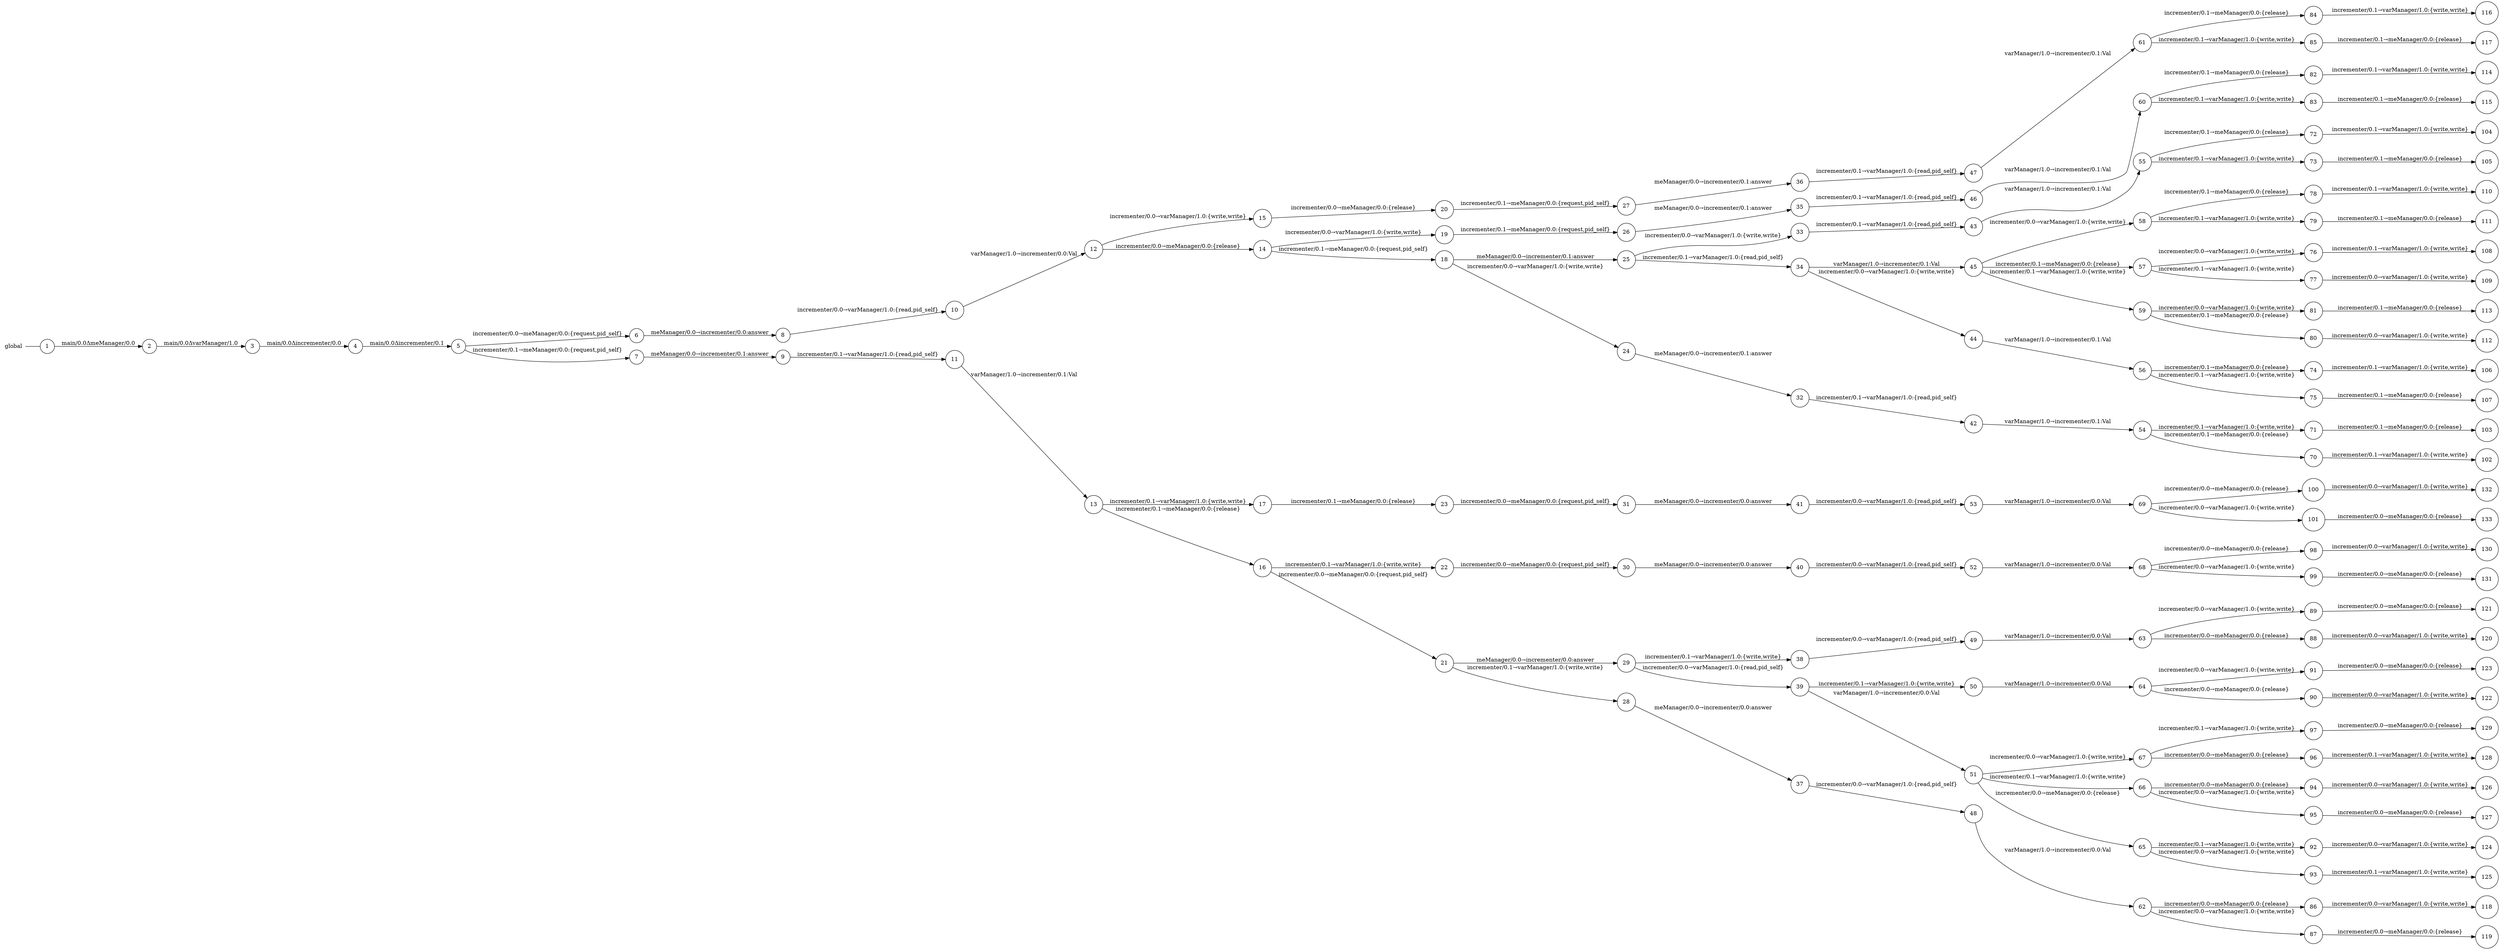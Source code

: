digraph global {
	rankdir="LR";
	n_0 [label="global", shape="plaintext"];
	n_1 [id="33", shape=circle, label="33"];
	n_2 [id="34", shape=circle, label="34"];
	n_3 [id="20", shape=circle, label="20"];
	n_4 [id="58", shape=circle, label="58"];
	n_5 [id="119", shape=circle, label="119"];
	n_6 [id="129", shape=circle, label="129"];
	n_7 [id="57", shape=circle, label="57"];
	n_8 [id="98", shape=circle, label="98"];
	n_9 [id="91", shape=circle, label="91"];
	n_10 [id="78", shape=circle, label="78"];
	n_11 [id="102", shape=circle, label="102"];
	n_12 [id="27", shape=circle, label="27"];
	n_13 [id="118", shape=circle, label="118"];
	n_14 [id="114", shape=circle, label="114"];
	n_15 [id="89", shape=circle, label="89"];
	n_16 [id="47", shape=circle, label="47"];
	n_17 [id="29", shape=circle, label="29"];
	n_18 [id="23", shape=circle, label="23"];
	n_19 [id="110", shape=circle, label="110"];
	n_20 [id="72", shape=circle, label="72"];
	n_21 [id="122", shape=circle, label="122"];
	n_22 [id="55", shape=circle, label="55"];
	n_23 [id="82", shape=circle, label="82"];
	n_24 [id="117", shape=circle, label="117"];
	n_25 [id="25", shape=circle, label="25"];
	n_26 [id="120", shape=circle, label="120"];
	n_27 [id="68", shape=circle, label="68"];
	n_28 [id="83", shape=circle, label="83"];
	n_29 [id="36", shape=circle, label="36"];
	n_30 [id="94", shape=circle, label="94"];
	n_31 [id="84", shape=circle, label="84"];
	n_32 [id="5", shape=circle, label="5"];
	n_33 [id="81", shape=circle, label="81"];
	n_34 [id="74", shape=circle, label="74"];
	n_35 [id="92", shape=circle, label="92"];
	n_36 [id="63", shape=circle, label="63"];
	n_37 [id="28", shape=circle, label="28"];
	n_38 [id="64", shape=circle, label="64"];
	n_39 [id="86", shape=circle, label="86"];
	n_40 [id="15", shape=circle, label="15"];
	n_41 [id="87", shape=circle, label="87"];
	n_42 [id="42", shape=circle, label="42"];
	n_43 [id="19", shape=circle, label="19"];
	n_44 [id="12", shape=circle, label="12"];
	n_45 [id="11", shape=circle, label="11"];
	n_46 [id="116", shape=circle, label="116"];
	n_47 [id="112", shape=circle, label="112"];
	n_48 [id="99", shape=circle, label="99"];
	n_49 [id="17", shape=circle, label="17"];
	n_50 [id="53", shape=circle, label="53"];
	n_51 [id="50", shape=circle, label="50"];
	n_52 [id="62", shape=circle, label="62"];
	n_53 [id="67", shape=circle, label="67"];
	n_54 [id="54", shape=circle, label="54"];
	n_55 [id="18", shape=circle, label="18"];
	n_56 [id="61", shape=circle, label="61"];
	n_57 [id="113", shape=circle, label="113"];
	n_58 [id="37", shape=circle, label="37"];
	n_59 [id="80", shape=circle, label="80"];
	n_60 [id="51", shape=circle, label="51"];
	n_61 [id="14", shape=circle, label="14"];
	n_62 [id="66", shape=circle, label="66"];
	n_63 [id="93", shape=circle, label="93"];
	n_64 [id="132", shape=circle, label="132"];
	n_65 [id="100", shape=circle, label="100"];
	n_66 [id="6", shape=circle, label="6"];
	n_67 [id="126", shape=circle, label="126"];
	n_68 [id="38", shape=circle, label="38"];
	n_69 [id="13", shape=circle, label="13"];
	n_70 [id="24", shape=circle, label="24"];
	n_71 [id="10", shape=circle, label="10"];
	n_72 [id="79", shape=circle, label="79"];
	n_73 [id="43", shape=circle, label="43"];
	n_74 [id="30", shape=circle, label="30"];
	n_75 [id="71", shape=circle, label="71"];
	n_76 [id="59", shape=circle, label="59"];
	n_77 [id="40", shape=circle, label="40"];
	n_78 [id="22", shape=circle, label="22"];
	n_79 [id="105", shape=circle, label="105"];
	n_80 [id="106", shape=circle, label="106"];
	n_81 [id="101", shape=circle, label="101"];
	n_82 [id="65", shape=circle, label="65"];
	n_83 [id="73", shape=circle, label="73"];
	n_84 [id="131", shape=circle, label="131"];
	n_85 [id="39", shape=circle, label="39"];
	n_86 [id="123", shape=circle, label="123"];
	n_87 [id="108", shape=circle, label="108"];
	n_88 [id="60", shape=circle, label="60"];
	n_89 [id="1", shape=circle, label="1"];
	n_0 -> n_89 [arrowhead=none];
	n_90 [id="115", shape=circle, label="115"];
	n_91 [id="45", shape=circle, label="45"];
	n_92 [id="26", shape=circle, label="26"];
	n_93 [id="133", shape=circle, label="133"];
	n_94 [id="76", shape=circle, label="76"];
	n_95 [id="9", shape=circle, label="9"];
	n_96 [id="2", shape=circle, label="2"];
	n_97 [id="104", shape=circle, label="104"];
	n_98 [id="97", shape=circle, label="97"];
	n_99 [id="21", shape=circle, label="21"];
	n_100 [id="127", shape=circle, label="127"];
	n_101 [id="107", shape=circle, label="107"];
	n_102 [id="44", shape=circle, label="44"];
	n_103 [id="69", shape=circle, label="69"];
	n_104 [id="46", shape=circle, label="46"];
	n_105 [id="95", shape=circle, label="95"];
	n_106 [id="77", shape=circle, label="77"];
	n_107 [id="8", shape=circle, label="8"];
	n_108 [id="96", shape=circle, label="96"];
	n_109 [id="124", shape=circle, label="124"];
	n_110 [id="48", shape=circle, label="48"];
	n_111 [id="88", shape=circle, label="88"];
	n_112 [id="109", shape=circle, label="109"];
	n_113 [id="130", shape=circle, label="130"];
	n_114 [id="103", shape=circle, label="103"];
	n_115 [id="128", shape=circle, label="128"];
	n_116 [id="4", shape=circle, label="4"];
	n_117 [id="70", shape=circle, label="70"];
	n_118 [id="35", shape=circle, label="35"];
	n_119 [id="121", shape=circle, label="121"];
	n_120 [id="31", shape=circle, label="31"];
	n_121 [id="32", shape=circle, label="32"];
	n_122 [id="85", shape=circle, label="85"];
	n_123 [id="41", shape=circle, label="41"];
	n_124 [id="7", shape=circle, label="7"];
	n_125 [id="90", shape=circle, label="90"];
	n_126 [id="75", shape=circle, label="75"];
	n_127 [id="3", shape=circle, label="3"];
	n_128 [id="52", shape=circle, label="52"];
	n_129 [id="56", shape=circle, label="56"];
	n_130 [id="125", shape=circle, label="125"];
	n_131 [id="49", shape=circle, label="49"];
	n_132 [id="111", shape=circle, label="111"];
	n_133 [id="16", shape=circle, label="16"];

	n_33 -> n_57 [id="[$e|111]", label="incrementer/0.1→meManager/0.0:{release}"];
	n_133 -> n_78 [id="[$e|20]", label="incrementer/0.1→varManager/1.0:{write,write}"];
	n_60 -> n_62 [id="[$e|64]", label="incrementer/0.1→varManager/1.0:{write,write}"];
	n_96 -> n_127 [id="[$e|1]", label="main/0.0ΔvarManager/1.0"];
	n_63 -> n_130 [id="[$e|123]", label="incrementer/0.1→varManager/1.0:{write,write}"];
	n_78 -> n_74 [id="[$e|28]", label="incrementer/0.0→meManager/0.0:{request,pid_self}"];
	n_17 -> n_85 [id="[$e|37]", label="incrementer/0.0→varManager/1.0:{read,pid_self}"];
	n_99 -> n_37 [id="[$e|26]", label="incrementer/0.1→varManager/1.0:{write,write}"];
	n_121 -> n_42 [id="[$e|40]", label="incrementer/0.1→varManager/1.0:{read,pid_self}"];
	n_99 -> n_17 [id="[$e|27]", label="meManager/0.0→incrementer/0.0:answer"];
	n_92 -> n_118 [id="[$e|33]", label="meManager/0.0→incrementer/0.1:answer"];
	n_83 -> n_79 [id="[$e|103]", label="incrementer/0.1→meManager/0.0:{release}"];
	n_27 -> n_8 [id="[$e|96]", label="incrementer/0.0→meManager/0.0:{release}"];
	n_44 -> n_40 [id="[$e|13]", label="incrementer/0.0→varManager/1.0:{write,write}"];
	n_108 -> n_115 [id="[$e|126]", label="incrementer/0.1→varManager/1.0:{write,write}"];
	n_23 -> n_14 [id="[$e|112]", label="incrementer/0.1→varManager/1.0:{write,write}"];
	n_36 -> n_111 [id="[$e|86]", label="incrementer/0.0→meManager/0.0:{release}"];
	n_54 -> n_117 [id="[$e|68]", label="incrementer/0.1→meManager/0.0:{release}"];
	n_17 -> n_68 [id="[$e|36]", label="incrementer/0.1→varManager/1.0:{write,write}"];
	n_111 -> n_26 [id="[$e|118]", label="incrementer/0.0→varManager/1.0:{write,write}"];
	n_55 -> n_25 [id="[$e|23]", label="meManager/0.0→incrementer/0.1:answer"];
	n_81 -> n_93 [id="[$e|131]", label="incrementer/0.0→meManager/0.0:{release}"];
	n_12 -> n_29 [id="[$e|34]", label="meManager/0.0→incrementer/0.1:answer"];
	n_34 -> n_80 [id="[$e|104]", label="incrementer/0.1→varManager/1.0:{write,write}"];
	n_38 -> n_9 [id="[$e|89]", label="incrementer/0.0→varManager/1.0:{write,write}"];
	n_88 -> n_23 [id="[$e|80]", label="incrementer/0.1→meManager/0.0:{release}"];
	n_95 -> n_45 [id="[$e|9]", label="incrementer/0.1→varManager/1.0:{read,pid_self}"];
	n_59 -> n_47 [id="[$e|110]", label="incrementer/0.0→varManager/1.0:{write,write}"];
	n_107 -> n_71 [id="[$e|8]", label="incrementer/0.0→varManager/1.0:{read,pid_self}"];
	n_94 -> n_87 [id="[$e|106]", label="incrementer/0.1→varManager/1.0:{write,write}"];
	n_103 -> n_65 [id="[$e|98]", label="incrementer/0.0→meManager/0.0:{release}"];
	n_91 -> n_7 [id="[$e|55]", label="incrementer/0.1→meManager/0.0:{release}"];
	n_131 -> n_36 [id="[$e|61]", label="varManager/1.0→incrementer/0.0:Val"];
	n_127 -> n_116 [id="[$e|2]", label="main/0.0Δincrementer/0.0"];
	n_22 -> n_83 [id="[$e|71]", label="incrementer/0.1→varManager/1.0:{write,write}"];
	n_88 -> n_28 [id="[$e|81]", label="incrementer/0.1→varManager/1.0:{write,write}"];
	n_56 -> n_122 [id="[$e|83]", label="incrementer/0.1→varManager/1.0:{write,write}"];
	n_126 -> n_101 [id="[$e|105]", label="incrementer/0.1→meManager/0.0:{release}"];
	n_72 -> n_132 [id="[$e|109]", label="incrementer/0.1→meManager/0.0:{release}"];
	n_53 -> n_98 [id="[$e|95]", label="incrementer/0.1→varManager/1.0:{write,write}"];
	n_7 -> n_106 [id="[$e|75]", label="incrementer/0.1→varManager/1.0:{write,write}"];
	n_118 -> n_104 [id="[$e|44]", label="incrementer/0.1→varManager/1.0:{read,pid_self}"];
	n_102 -> n_129 [id="[$e|54]", label="varManager/1.0→incrementer/0.1:Val"];
	n_66 -> n_107 [id="[$e|6]", label="meManager/0.0→incrementer/0.0:answer"];
	n_76 -> n_33 [id="[$e|79]", label="incrementer/0.0→varManager/1.0:{write,write}"];
	n_25 -> n_2 [id="[$e|32]", label="incrementer/0.1→varManager/1.0:{read,pid_self}"];
	n_76 -> n_59 [id="[$e|78]", label="incrementer/0.1→meManager/0.0:{release}"];
	n_65 -> n_64 [id="[$e|130]", label="incrementer/0.0→varManager/1.0:{write,write}"];
	n_129 -> n_126 [id="[$e|73]", label="incrementer/0.1→varManager/1.0:{write,write}"];
	n_104 -> n_88 [id="[$e|58]", label="varManager/1.0→incrementer/0.1:Val"];
	n_25 -> n_1 [id="[$e|31]", label="incrementer/0.0→varManager/1.0:{write,write}"];
	n_77 -> n_128 [id="[$e|50]", label="incrementer/0.0→varManager/1.0:{read,pid_self}"];
	n_36 -> n_15 [id="[$e|87]", label="incrementer/0.0→varManager/1.0:{write,write}"];
	n_50 -> n_103 [id="[$e|67]", label="varManager/1.0→incrementer/0.0:Val"];
	n_85 -> n_60 [id="[$e|49]", label="varManager/1.0→incrementer/0.0:Val"];
	n_116 -> n_32 [id="[$e|3]", label="main/0.0Δincrementer/0.1"];
	n_89 -> n_96 [id="[$e|0]", label="main/0.0ΔmeManager/0.0"];
	n_54 -> n_75 [id="[$e|69]", label="incrementer/0.1→varManager/1.0:{write,write}"];
	n_45 -> n_69 [id="[$e|11]", label="varManager/1.0→incrementer/0.1:Val"];
	n_37 -> n_58 [id="[$e|35]", label="meManager/0.0→incrementer/0.0:answer"];
	n_16 -> n_56 [id="[$e|59]", label="varManager/1.0→incrementer/0.1:Val"];
	n_60 -> n_82 [id="[$e|63]", label="incrementer/0.0→meManager/0.0:{release}"];
	n_41 -> n_5 [id="[$e|117]", label="incrementer/0.0→meManager/0.0:{release}"];
	n_9 -> n_86 [id="[$e|121]", label="incrementer/0.0→meManager/0.0:{release}"];
	n_42 -> n_54 [id="[$e|52]", label="varManager/1.0→incrementer/0.1:Val"];
	n_122 -> n_24 [id="[$e|115]", label="incrementer/0.1→meManager/0.0:{release}"];
	n_70 -> n_121 [id="[$e|30]", label="meManager/0.0→incrementer/0.1:answer"];
	n_8 -> n_113 [id="[$e|128]", label="incrementer/0.0→varManager/1.0:{write,write}"];
	n_31 -> n_46 [id="[$e|114]", label="incrementer/0.1→varManager/1.0:{write,write}"];
	n_128 -> n_27 [id="[$e|66]", label="varManager/1.0→incrementer/0.0:Val"];
	n_68 -> n_131 [id="[$e|47]", label="incrementer/0.0→varManager/1.0:{read,pid_self}"];
	n_61 -> n_43 [id="[$e|17]", label="incrementer/0.0→varManager/1.0:{write,write}"];
	n_27 -> n_48 [id="[$e|97]", label="incrementer/0.0→varManager/1.0:{write,write}"];
	n_69 -> n_49 [id="[$e|15]", label="incrementer/0.1→varManager/1.0:{write,write}"];
	n_103 -> n_81 [id="[$e|99]", label="incrementer/0.0→varManager/1.0:{write,write}"];
	n_32 -> n_66 [id="[$e|4]", label="incrementer/0.0→meManager/0.0:{request,pid_self}"];
	n_52 -> n_41 [id="[$e|85]", label="incrementer/0.0→varManager/1.0:{write,write}"];
	n_105 -> n_100 [id="[$e|125]", label="incrementer/0.0→meManager/0.0:{release}"];
	n_129 -> n_34 [id="[$e|72]", label="incrementer/0.1→meManager/0.0:{release}"];
	n_60 -> n_53 [id="[$e|65]", label="incrementer/0.0→varManager/1.0:{write,write}"];
	n_3 -> n_12 [id="[$e|25]", label="incrementer/0.1→meManager/0.0:{request,pid_self}"];
	n_56 -> n_31 [id="[$e|82]", label="incrementer/0.1→meManager/0.0:{release}"];
	n_43 -> n_92 [id="[$e|24]", label="incrementer/0.1→meManager/0.0:{request,pid_self}"];
	n_53 -> n_108 [id="[$e|94]", label="incrementer/0.0→meManager/0.0:{release}"];
	n_62 -> n_30 [id="[$e|92]", label="incrementer/0.0→meManager/0.0:{release}"];
	n_35 -> n_109 [id="[$e|122]", label="incrementer/0.0→varManager/1.0:{write,write}"];
	n_1 -> n_73 [id="[$e|41]", label="incrementer/0.1→varManager/1.0:{read,pid_self}"];
	n_110 -> n_52 [id="[$e|60]", label="varManager/1.0→incrementer/0.0:Val"];
	n_123 -> n_50 [id="[$e|51]", label="incrementer/0.0→varManager/1.0:{read,pid_self}"];
	n_39 -> n_13 [id="[$e|116]", label="incrementer/0.0→varManager/1.0:{write,write}"];
	n_38 -> n_125 [id="[$e|88]", label="incrementer/0.0→meManager/0.0:{release}"];
	n_4 -> n_72 [id="[$e|77]", label="incrementer/0.1→varManager/1.0:{write,write}"];
	n_62 -> n_105 [id="[$e|93]", label="incrementer/0.0→varManager/1.0:{write,write}"];
	n_82 -> n_35 [id="[$e|90]", label="incrementer/0.1→varManager/1.0:{write,write}"];
	n_29 -> n_16 [id="[$e|45]", label="incrementer/0.1→varManager/1.0:{read,pid_self}"];
	n_18 -> n_120 [id="[$e|29]", label="incrementer/0.0→meManager/0.0:{request,pid_self}"];
	n_91 -> n_4 [id="[$e|56]", label="incrementer/0.0→varManager/1.0:{write,write}"];
	n_20 -> n_97 [id="[$e|102]", label="incrementer/0.1→varManager/1.0:{write,write}"];
	n_61 -> n_55 [id="[$e|16]", label="incrementer/0.1→meManager/0.0:{request,pid_self}"];
	n_51 -> n_38 [id="[$e|62]", label="varManager/1.0→incrementer/0.0:Val"];
	n_40 -> n_3 [id="[$e|18]", label="incrementer/0.0→meManager/0.0:{release}"];
	n_75 -> n_114 [id="[$e|101]", label="incrementer/0.1→meManager/0.0:{release}"];
	n_117 -> n_11 [id="[$e|100]", label="incrementer/0.1→varManager/1.0:{write,write}"];
	n_32 -> n_124 [id="[$e|5]", label="incrementer/0.1→meManager/0.0:{request,pid_self}"];
	n_10 -> n_19 [id="[$e|108]", label="incrementer/0.1→varManager/1.0:{write,write}"];
	n_85 -> n_51 [id="[$e|48]", label="incrementer/0.1→varManager/1.0:{write,write}"];
	n_69 -> n_133 [id="[$e|14]", label="incrementer/0.1→meManager/0.0:{release}"];
	n_125 -> n_21 [id="[$e|120]", label="incrementer/0.0→varManager/1.0:{write,write}"];
	n_106 -> n_112 [id="[$e|107]", label="incrementer/0.0→varManager/1.0:{write,write}"];
	n_58 -> n_110 [id="[$e|46]", label="incrementer/0.0→varManager/1.0:{read,pid_self}"];
	n_98 -> n_6 [id="[$e|127]", label="incrementer/0.0→meManager/0.0:{release}"];
	n_4 -> n_10 [id="[$e|76]", label="incrementer/0.1→meManager/0.0:{release}"];
	n_2 -> n_102 [id="[$e|42]", label="incrementer/0.0→varManager/1.0:{write,write}"];
	n_49 -> n_18 [id="[$e|21]", label="incrementer/0.1→meManager/0.0:{release}"];
	n_15 -> n_119 [id="[$e|119]", label="incrementer/0.0→meManager/0.0:{release}"];
	n_52 -> n_39 [id="[$e|84]", label="incrementer/0.0→meManager/0.0:{release}"];
	n_22 -> n_20 [id="[$e|70]", label="incrementer/0.1→meManager/0.0:{release}"];
	n_91 -> n_76 [id="[$e|57]", label="incrementer/0.1→varManager/1.0:{write,write}"];
	n_82 -> n_63 [id="[$e|91]", label="incrementer/0.0→varManager/1.0:{write,write}"];
	n_55 -> n_70 [id="[$e|22]", label="incrementer/0.0→varManager/1.0:{write,write}"];
	n_44 -> n_61 [id="[$e|12]", label="incrementer/0.0→meManager/0.0:{release}"];
	n_124 -> n_95 [id="[$e|7]", label="meManager/0.0→incrementer/0.1:answer"];
	n_48 -> n_84 [id="[$e|129]", label="incrementer/0.0→meManager/0.0:{release}"];
	n_74 -> n_77 [id="[$e|38]", label="meManager/0.0→incrementer/0.0:answer"];
	n_30 -> n_67 [id="[$e|124]", label="incrementer/0.0→varManager/1.0:{write,write}"];
	n_73 -> n_22 [id="[$e|53]", label="varManager/1.0→incrementer/0.1:Val"];
	n_133 -> n_99 [id="[$e|19]", label="incrementer/0.0→meManager/0.0:{request,pid_self}"];
	n_7 -> n_94 [id="[$e|74]", label="incrementer/0.0→varManager/1.0:{write,write}"];
	n_120 -> n_123 [id="[$e|39]", label="meManager/0.0→incrementer/0.0:answer"];
	n_2 -> n_91 [id="[$e|43]", label="varManager/1.0→incrementer/0.1:Val"];
	n_71 -> n_44 [id="[$e|10]", label="varManager/1.0→incrementer/0.0:Val"];
	n_28 -> n_90 [id="[$e|113]", label="incrementer/0.1→meManager/0.0:{release}"];
}
